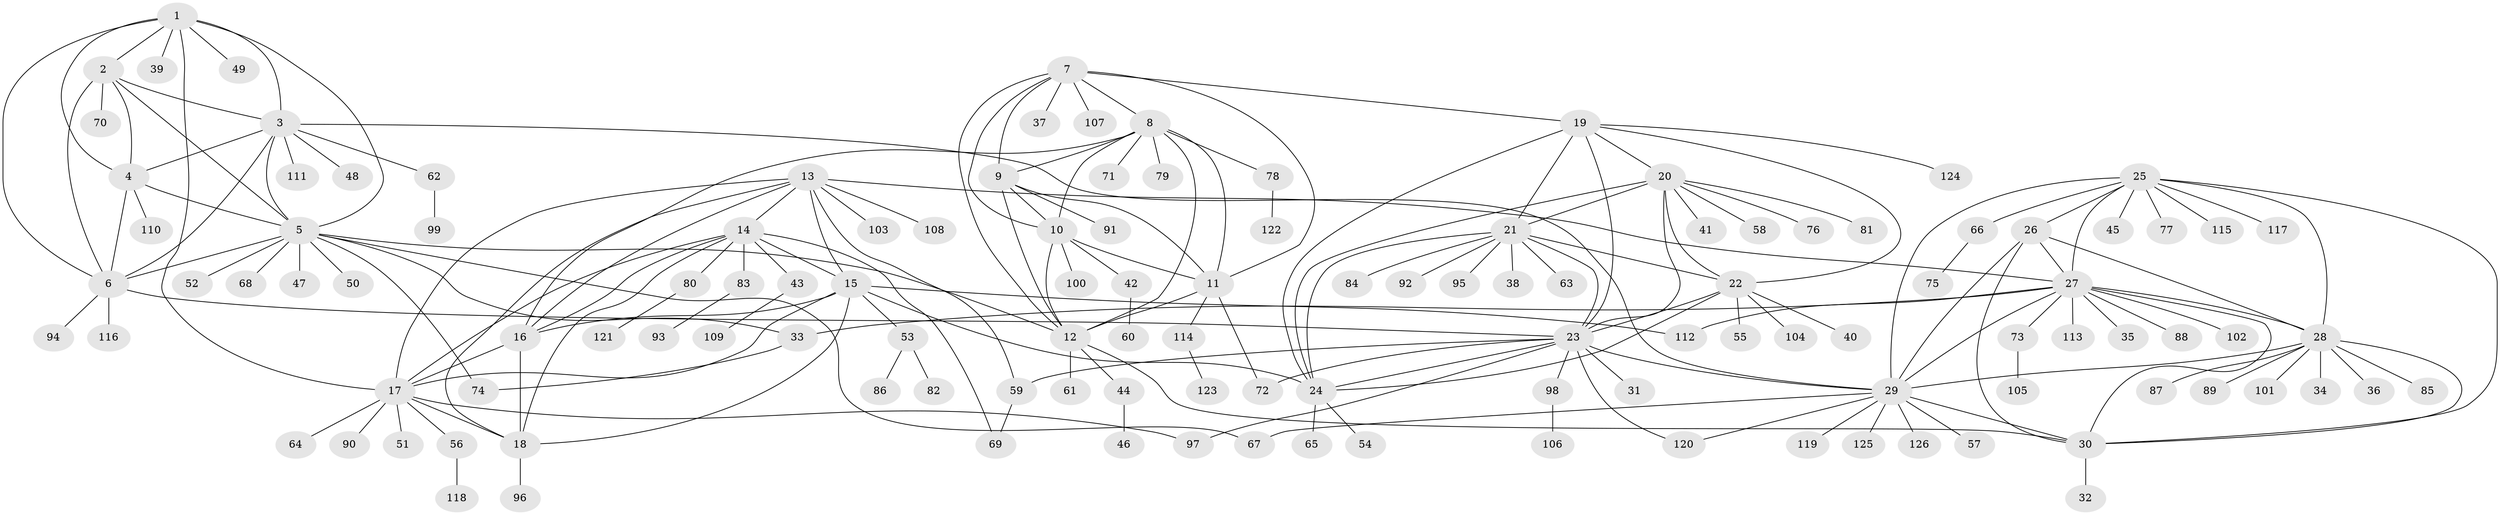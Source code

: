 // Generated by graph-tools (version 1.1) at 2025/11/02/27/25 16:11:29]
// undirected, 126 vertices, 190 edges
graph export_dot {
graph [start="1"]
  node [color=gray90,style=filled];
  1;
  2;
  3;
  4;
  5;
  6;
  7;
  8;
  9;
  10;
  11;
  12;
  13;
  14;
  15;
  16;
  17;
  18;
  19;
  20;
  21;
  22;
  23;
  24;
  25;
  26;
  27;
  28;
  29;
  30;
  31;
  32;
  33;
  34;
  35;
  36;
  37;
  38;
  39;
  40;
  41;
  42;
  43;
  44;
  45;
  46;
  47;
  48;
  49;
  50;
  51;
  52;
  53;
  54;
  55;
  56;
  57;
  58;
  59;
  60;
  61;
  62;
  63;
  64;
  65;
  66;
  67;
  68;
  69;
  70;
  71;
  72;
  73;
  74;
  75;
  76;
  77;
  78;
  79;
  80;
  81;
  82;
  83;
  84;
  85;
  86;
  87;
  88;
  89;
  90;
  91;
  92;
  93;
  94;
  95;
  96;
  97;
  98;
  99;
  100;
  101;
  102;
  103;
  104;
  105;
  106;
  107;
  108;
  109;
  110;
  111;
  112;
  113;
  114;
  115;
  116;
  117;
  118;
  119;
  120;
  121;
  122;
  123;
  124;
  125;
  126;
  1 -- 2;
  1 -- 3;
  1 -- 4;
  1 -- 5;
  1 -- 6;
  1 -- 17;
  1 -- 39;
  1 -- 49;
  2 -- 3;
  2 -- 4;
  2 -- 5;
  2 -- 6;
  2 -- 70;
  3 -- 4;
  3 -- 5;
  3 -- 6;
  3 -- 29;
  3 -- 48;
  3 -- 62;
  3 -- 111;
  4 -- 5;
  4 -- 6;
  4 -- 110;
  5 -- 6;
  5 -- 12;
  5 -- 33;
  5 -- 47;
  5 -- 50;
  5 -- 52;
  5 -- 67;
  5 -- 68;
  5 -- 74;
  6 -- 23;
  6 -- 94;
  6 -- 116;
  7 -- 8;
  7 -- 9;
  7 -- 10;
  7 -- 11;
  7 -- 12;
  7 -- 19;
  7 -- 37;
  7 -- 107;
  8 -- 9;
  8 -- 10;
  8 -- 11;
  8 -- 12;
  8 -- 16;
  8 -- 71;
  8 -- 78;
  8 -- 79;
  9 -- 10;
  9 -- 11;
  9 -- 12;
  9 -- 91;
  10 -- 11;
  10 -- 12;
  10 -- 42;
  10 -- 100;
  11 -- 12;
  11 -- 72;
  11 -- 114;
  12 -- 30;
  12 -- 44;
  12 -- 61;
  13 -- 14;
  13 -- 15;
  13 -- 16;
  13 -- 17;
  13 -- 18;
  13 -- 27;
  13 -- 59;
  13 -- 103;
  13 -- 108;
  14 -- 15;
  14 -- 16;
  14 -- 17;
  14 -- 18;
  14 -- 43;
  14 -- 69;
  14 -- 80;
  14 -- 83;
  15 -- 16;
  15 -- 17;
  15 -- 18;
  15 -- 24;
  15 -- 53;
  15 -- 112;
  16 -- 17;
  16 -- 18;
  17 -- 18;
  17 -- 51;
  17 -- 56;
  17 -- 64;
  17 -- 90;
  17 -- 97;
  18 -- 96;
  19 -- 20;
  19 -- 21;
  19 -- 22;
  19 -- 23;
  19 -- 24;
  19 -- 124;
  20 -- 21;
  20 -- 22;
  20 -- 23;
  20 -- 24;
  20 -- 41;
  20 -- 58;
  20 -- 76;
  20 -- 81;
  21 -- 22;
  21 -- 23;
  21 -- 24;
  21 -- 38;
  21 -- 63;
  21 -- 84;
  21 -- 92;
  21 -- 95;
  22 -- 23;
  22 -- 24;
  22 -- 40;
  22 -- 55;
  22 -- 104;
  23 -- 24;
  23 -- 29;
  23 -- 31;
  23 -- 59;
  23 -- 72;
  23 -- 97;
  23 -- 98;
  23 -- 120;
  24 -- 54;
  24 -- 65;
  25 -- 26;
  25 -- 27;
  25 -- 28;
  25 -- 29;
  25 -- 30;
  25 -- 45;
  25 -- 66;
  25 -- 77;
  25 -- 115;
  25 -- 117;
  26 -- 27;
  26 -- 28;
  26 -- 29;
  26 -- 30;
  27 -- 28;
  27 -- 29;
  27 -- 30;
  27 -- 33;
  27 -- 35;
  27 -- 73;
  27 -- 88;
  27 -- 102;
  27 -- 112;
  27 -- 113;
  28 -- 29;
  28 -- 30;
  28 -- 34;
  28 -- 36;
  28 -- 85;
  28 -- 87;
  28 -- 89;
  28 -- 101;
  29 -- 30;
  29 -- 57;
  29 -- 67;
  29 -- 119;
  29 -- 120;
  29 -- 125;
  29 -- 126;
  30 -- 32;
  33 -- 74;
  42 -- 60;
  43 -- 109;
  44 -- 46;
  53 -- 82;
  53 -- 86;
  56 -- 118;
  59 -- 69;
  62 -- 99;
  66 -- 75;
  73 -- 105;
  78 -- 122;
  80 -- 121;
  83 -- 93;
  98 -- 106;
  114 -- 123;
}
